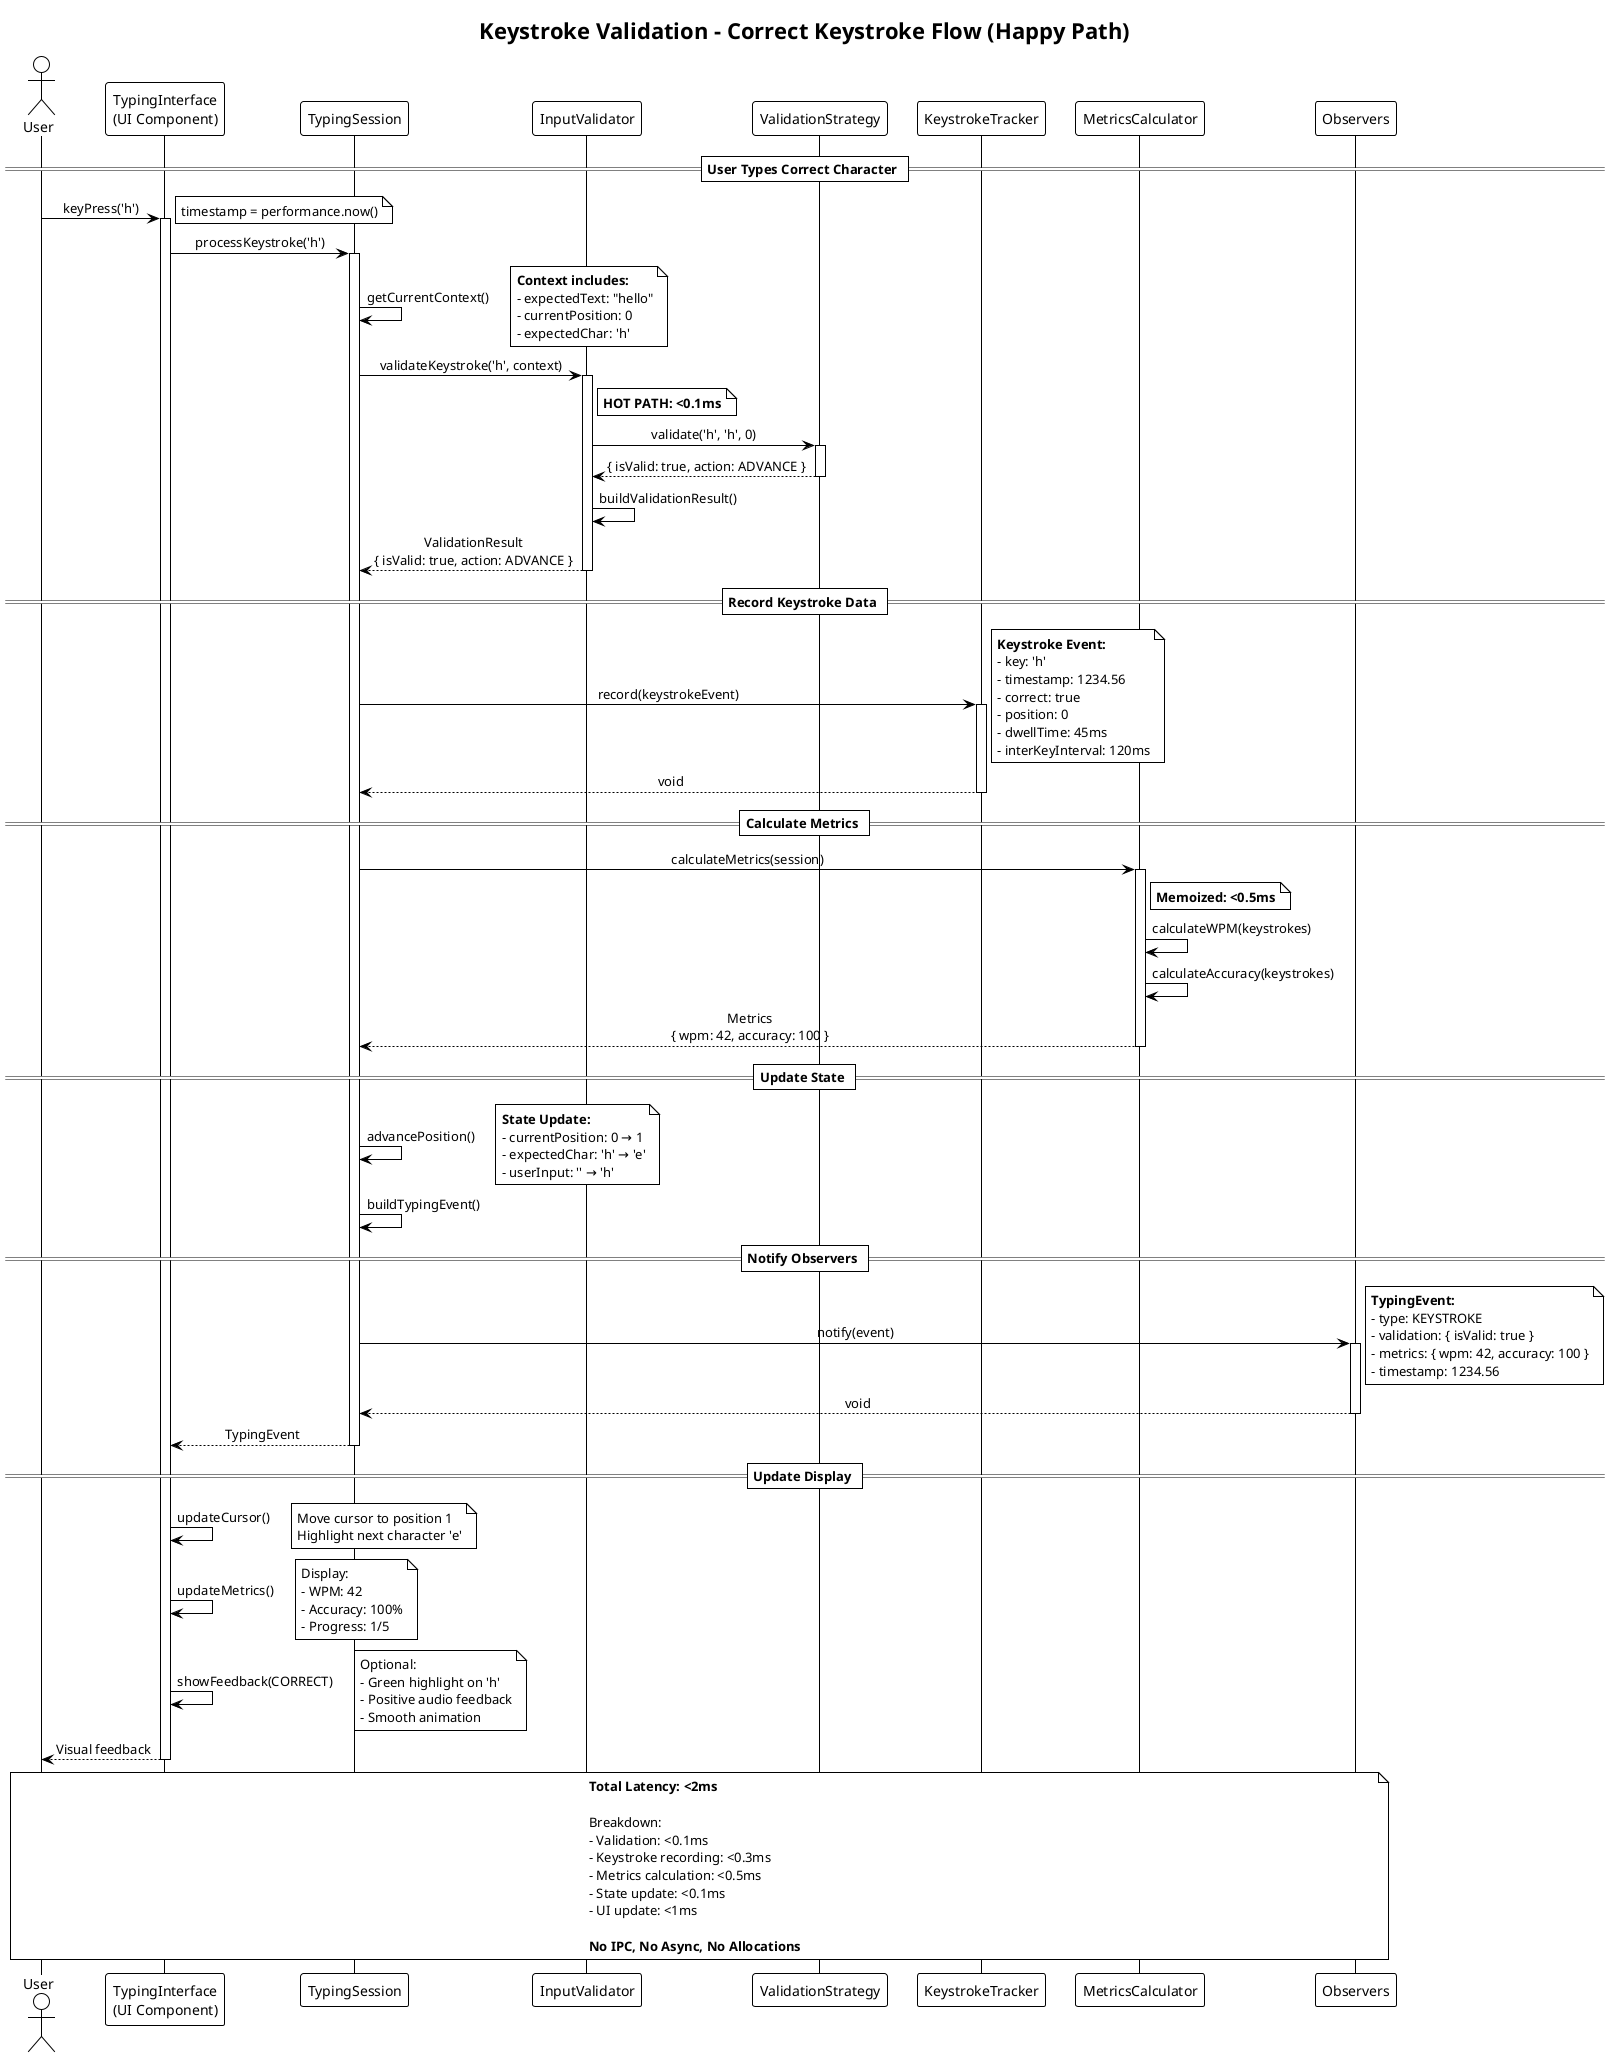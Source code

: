 @startuml Sequence: Correct Keystroke (Happy Path)
!theme plain
skinparam sequenceMessageAlign center

title Keystroke Validation - Correct Keystroke Flow (Happy Path)

actor User
participant "TypingInterface\n(UI Component)" as UI
participant "TypingSession" as Session
participant "InputValidator" as Validator
participant "ValidationStrategy" as Strategy
participant "KeystrokeTracker" as KTracker
participant "MetricsCalculator" as Calculator
participant "Observers" as Observers

== User Types Correct Character ==

User -> UI: keyPress('h')
note right: timestamp = performance.now()

activate UI
UI -> Session: processKeystroke('h')
activate Session

Session -> Session: getCurrentContext()
note right
  <b>Context includes:</b>
  - expectedText: "hello"
  - currentPosition: 0
  - expectedChar: 'h'
end note

Session -> Validator: validateKeystroke('h', context)
activate Validator
note right of Validator: <b>HOT PATH: <0.1ms</b>

Validator -> Strategy: validate('h', 'h', 0)
activate Strategy
Strategy --> Validator: { isValid: true, action: ADVANCE }
deactivate Strategy

Validator -> Validator: buildValidationResult()
Validator --> Session: ValidationResult\n{ isValid: true, action: ADVANCE }
deactivate Validator

== Record Keystroke Data ==

Session -> KTracker: record(keystrokeEvent)
activate KTracker
note right
  <b>Keystroke Event:</b>
  - key: 'h'
  - timestamp: 1234.56
  - correct: true
  - position: 0
  - dwellTime: 45ms
  - interKeyInterval: 120ms
end note
KTracker --> Session: void
deactivate KTracker

== Calculate Metrics ==

Session -> Calculator: calculateMetrics(session)
activate Calculator
note right of Calculator: <b>Memoized: <0.5ms</b>

Calculator -> Calculator: calculateWPM(keystrokes)
Calculator -> Calculator: calculateAccuracy(keystrokes)
Calculator --> Session: Metrics\n{ wpm: 42, accuracy: 100 }
deactivate Calculator

== Update State ==

Session -> Session: advancePosition()
note right
  <b>State Update:</b>
  - currentPosition: 0 → 1
  - expectedChar: 'h' → 'e'
  - userInput: '' → 'h'
end note

Session -> Session: buildTypingEvent()

== Notify Observers ==

Session -> Observers: notify(event)
activate Observers
note right
  <b>TypingEvent:</b>
  - type: KEYSTROKE
  - validation: { isValid: true }
  - metrics: { wpm: 42, accuracy: 100 }
  - timestamp: 1234.56
end note
Observers --> Session: void
deactivate Observers

Session --> UI: TypingEvent
deactivate Session

== Update Display ==

UI -> UI: updateCursor()
note right
  Move cursor to position 1
  Highlight next character 'e'
end note

UI -> UI: updateMetrics()
note right
  Display:
  - WPM: 42
  - Accuracy: 100%
  - Progress: 1/5
end note

UI -> UI: showFeedback(CORRECT)
note right
  Optional:
  - Green highlight on 'h'
  - Positive audio feedback
  - Smooth animation
end note

UI --> User: Visual feedback
deactivate UI

note over User, Observers
  <b>Total Latency: <2ms</b>
  
  Breakdown:
  - Validation: <0.1ms
  - Keystroke recording: <0.3ms
  - Metrics calculation: <0.5ms
  - State update: <0.1ms
  - UI update: <1ms
  
  <b>No IPC, No Async, No Allocations</b>
end note

@enduml

